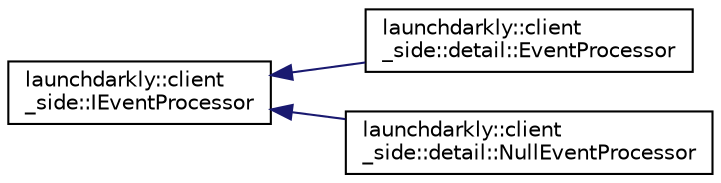 digraph "Graphical Class Hierarchy"
{
 // LATEX_PDF_SIZE
  edge [fontname="Helvetica",fontsize="10",labelfontname="Helvetica",labelfontsize="10"];
  node [fontname="Helvetica",fontsize="10",shape=record];
  rankdir="LR";
  Node0 [label="launchdarkly::client\l_side::IEventProcessor",height=0.2,width=0.4,color="black", fillcolor="white", style="filled",URL="$classlaunchdarkly_1_1client__side_1_1IEventProcessor.html",tooltip=" "];
  Node0 -> Node1 [dir="back",color="midnightblue",fontsize="10",style="solid",fontname="Helvetica"];
  Node1 [label="launchdarkly::client\l_side::detail::EventProcessor",height=0.2,width=0.4,color="black", fillcolor="white", style="filled",URL="$classlaunchdarkly_1_1client__side_1_1detail_1_1EventProcessor.html",tooltip=" "];
  Node0 -> Node2 [dir="back",color="midnightblue",fontsize="10",style="solid",fontname="Helvetica"];
  Node2 [label="launchdarkly::client\l_side::detail::NullEventProcessor",height=0.2,width=0.4,color="black", fillcolor="white", style="filled",URL="$classlaunchdarkly_1_1client__side_1_1detail_1_1NullEventProcessor.html",tooltip=" "];
}
